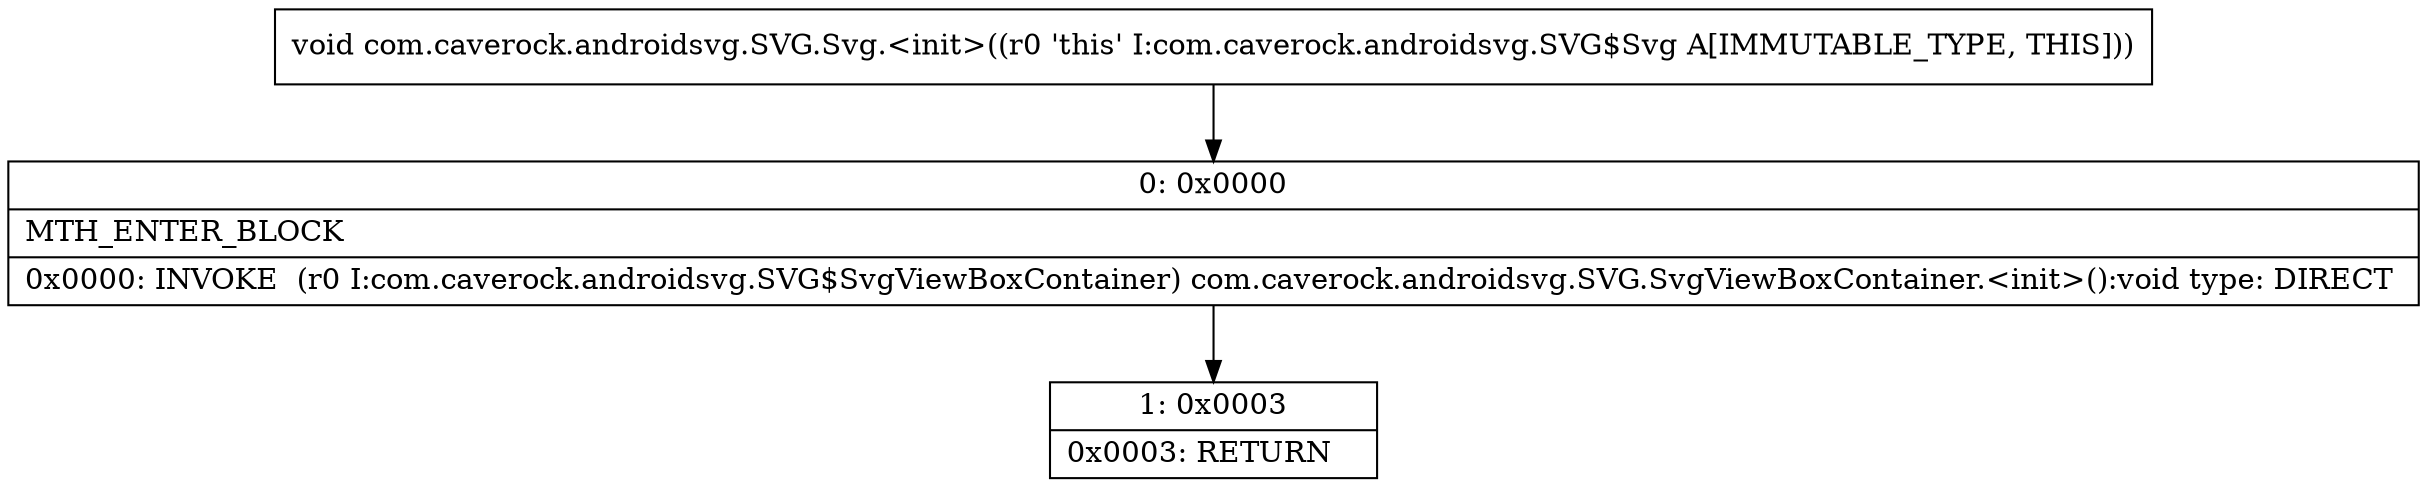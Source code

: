 digraph "CFG forcom.caverock.androidsvg.SVG.Svg.\<init\>()V" {
Node_0 [shape=record,label="{0\:\ 0x0000|MTH_ENTER_BLOCK\l|0x0000: INVOKE  (r0 I:com.caverock.androidsvg.SVG$SvgViewBoxContainer) com.caverock.androidsvg.SVG.SvgViewBoxContainer.\<init\>():void type: DIRECT \l}"];
Node_1 [shape=record,label="{1\:\ 0x0003|0x0003: RETURN   \l}"];
MethodNode[shape=record,label="{void com.caverock.androidsvg.SVG.Svg.\<init\>((r0 'this' I:com.caverock.androidsvg.SVG$Svg A[IMMUTABLE_TYPE, THIS])) }"];
MethodNode -> Node_0;
Node_0 -> Node_1;
}


